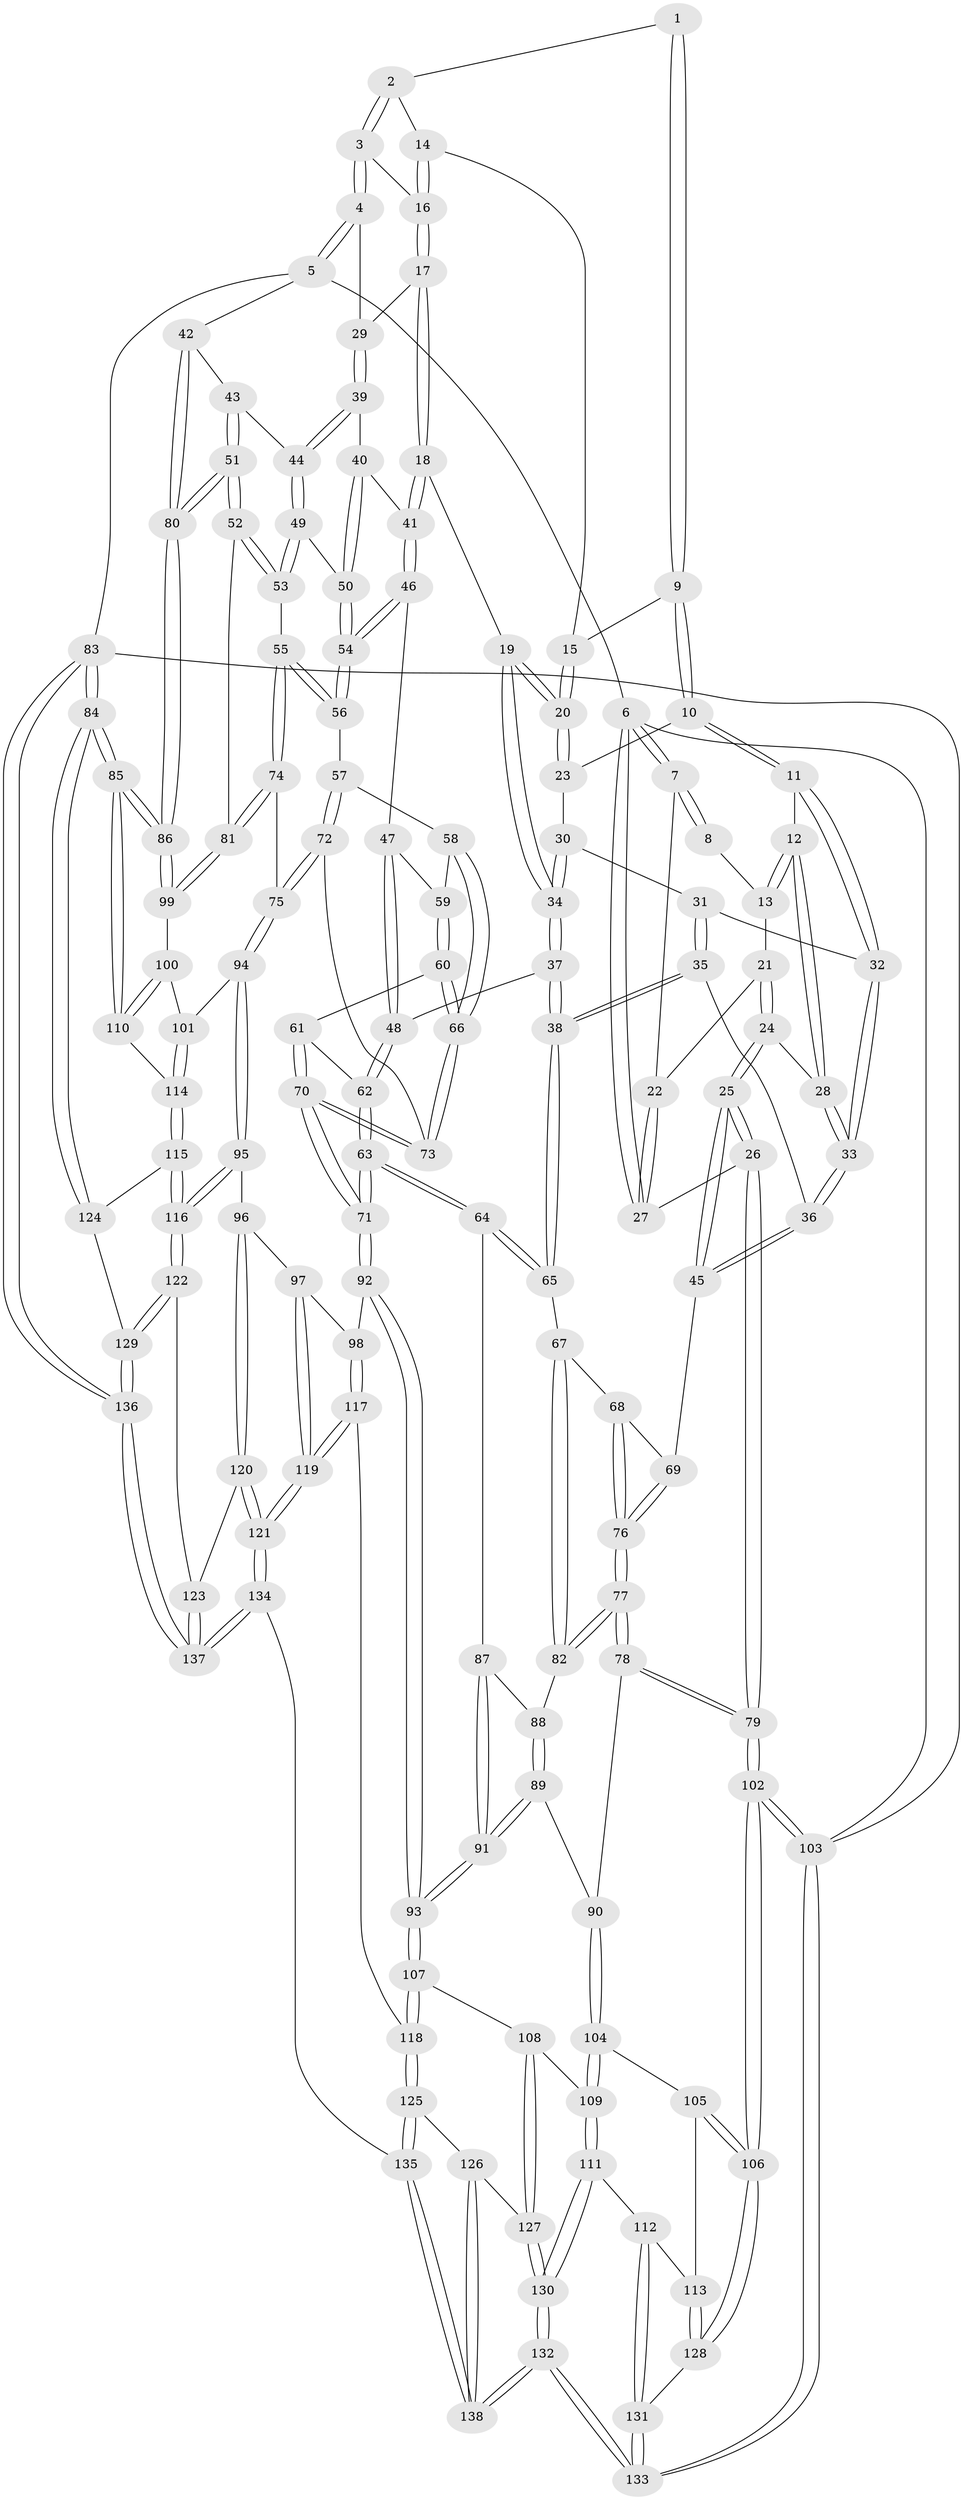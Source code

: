 // Generated by graph-tools (version 1.1) at 2025/11/02/27/25 16:11:58]
// undirected, 138 vertices, 342 edges
graph export_dot {
graph [start="1"]
  node [color=gray90,style=filled];
  1 [pos="+0.3033053005417077+0"];
  2 [pos="+0.5755679465568746+0"];
  3 [pos="+0.8386166443299673+0"];
  4 [pos="+1+0"];
  5 [pos="+1+0"];
  6 [pos="+0+0"];
  7 [pos="+0+0"];
  8 [pos="+0.04668678203922341+0"];
  9 [pos="+0.3157399831316018+0"];
  10 [pos="+0.3158645947652164+0"];
  11 [pos="+0.2296004212226399+0.13092965647608415"];
  12 [pos="+0.22020889970556803+0.13284256249042775"];
  13 [pos="+0.0961966676526321+0.08828187108685481"];
  14 [pos="+0.5476959452332955+0.04720691225406151"];
  15 [pos="+0.5326786204554518+0.06710071077428119"];
  16 [pos="+0.6403680231901097+0.1093921975304095"];
  17 [pos="+0.6412784171051766+0.13329521904312355"];
  18 [pos="+0.5870864420217909+0.21500269628037666"];
  19 [pos="+0.494738470758552+0.20366597429965963"];
  20 [pos="+0.4826632804551355+0.16747581382784224"];
  21 [pos="+0.07534310418732161+0.11293748642061577"];
  22 [pos="+0.03423350950369687+0.111413345874786"];
  23 [pos="+0.3623945548068059+0.060783070002871496"];
  24 [pos="+0.07668177153472092+0.23292528488824846"];
  25 [pos="+0+0.37052505464274166"];
  26 [pos="+0+0.4003598306911991"];
  27 [pos="+0+0.2577515898805273"];
  28 [pos="+0.11712086915875232+0.2235757848496315"];
  29 [pos="+0.8331060959499553+0.16211245206622227"];
  30 [pos="+0.34209062240532917+0.2203721717653477"];
  31 [pos="+0.3220925600510416+0.22848398317125457"];
  32 [pos="+0.2490536518783901+0.17597076919200294"];
  33 [pos="+0.21465051271395852+0.2810738810542851"];
  34 [pos="+0.4760917156005774+0.22674874477503115"];
  35 [pos="+0.296482310733267+0.3693436307918073"];
  36 [pos="+0.23815981526684146+0.3537907654093795"];
  37 [pos="+0.4471429787220168+0.3348565049507699"];
  38 [pos="+0.34587771055488536+0.41025701525303226"];
  39 [pos="+0.8288197117692279+0.18527503485850771"];
  40 [pos="+0.7653734271010688+0.2520893855127724"];
  41 [pos="+0.6457609551733533+0.27672407550953027"];
  42 [pos="+1+0.054236596392001825"];
  43 [pos="+0.931509620206948+0.28279432911242225"];
  44 [pos="+0.9019699623432932+0.28236709612858346"];
  45 [pos="+0.1081055384610632+0.39652481097554204"];
  46 [pos="+0.6382965267181524+0.32662010880189457"];
  47 [pos="+0.6057123369904325+0.378012484342224"];
  48 [pos="+0.5661408863197591+0.4012758537387902"];
  49 [pos="+0.8923347616010261+0.3715294380483249"];
  50 [pos="+0.7908581146572012+0.37740004472911814"];
  51 [pos="+1+0.46173535843314245"];
  52 [pos="+0.9928874994607851+0.4652227792939631"];
  53 [pos="+0.9578368266403274+0.4500513523407782"];
  54 [pos="+0.7638450673815745+0.41623553629197213"];
  55 [pos="+0.8420884960906819+0.48199752672811036"];
  56 [pos="+0.7616798685919723+0.43066954155507775"];
  57 [pos="+0.7603491044485448+0.43207649937413223"];
  58 [pos="+0.7175767232826233+0.43804595466073487"];
  59 [pos="+0.6628757042159111+0.43535844913323124"];
  60 [pos="+0.6467993504905266+0.4949701114527936"];
  61 [pos="+0.6061571497629322+0.4734278025065271"];
  62 [pos="+0.5656671637176759+0.4039840554605625"];
  63 [pos="+0.4722289857392281+0.5594484968523356"];
  64 [pos="+0.42314527840110666+0.5336342780623202"];
  65 [pos="+0.35077654236972244+0.4621874668748163"];
  66 [pos="+0.6555742820564656+0.5142443362910868"];
  67 [pos="+0.3486647363148242+0.4638248448106398"];
  68 [pos="+0.25029665235020504+0.496727999639686"];
  69 [pos="+0.14030310128041054+0.4457961025302145"];
  70 [pos="+0.5238476532934466+0.5995485239662652"];
  71 [pos="+0.5090844332283478+0.6070391133546421"];
  72 [pos="+0.7240926378716847+0.5689217273486885"];
  73 [pos="+0.6644791040478818+0.5492615504298373"];
  74 [pos="+0.8193684009840199+0.5684216835317929"];
  75 [pos="+0.7286802177446882+0.5747298586319058"];
  76 [pos="+0.1750359088857862+0.5581498092094075"];
  77 [pos="+0.17016987262272942+0.5741061380818662"];
  78 [pos="+0.1422361120205452+0.6094195053899634"];
  79 [pos="+0+0.6456799563639293"];
  80 [pos="+1+0.466115696883898"];
  81 [pos="+0.880405466190159+0.6090657580785493"];
  82 [pos="+0.2777429600407374+0.5827385914696339"];
  83 [pos="+1+1"];
  84 [pos="+1+0.9885995746071768"];
  85 [pos="+1+0.7123961554972784"];
  86 [pos="+1+0.49447257784090287"];
  87 [pos="+0.34450895132174003+0.6254794491419833"];
  88 [pos="+0.27886581627131224+0.5933166145594059"];
  89 [pos="+0.25935052888194804+0.6791680689710708"];
  90 [pos="+0.21427779952618042+0.6791776926088071"];
  91 [pos="+0.31714699495173215+0.7110931946308783"];
  92 [pos="+0.5100876568159175+0.6193164074366988"];
  93 [pos="+0.3537619224574575+0.757827681312633"];
  94 [pos="+0.7217473600338703+0.6749079367897354"];
  95 [pos="+0.6713713565903493+0.7534701595828494"];
  96 [pos="+0.6531714017215593+0.7584882055918664"];
  97 [pos="+0.6477625445991921+0.7575010320579784"];
  98 [pos="+0.5984622135010726+0.742186934006414"];
  99 [pos="+0.8887981384132854+0.6469799458128473"];
  100 [pos="+0.8900872294583251+0.6696193550872381"];
  101 [pos="+0.884133997364095+0.6778913499715626"];
  102 [pos="+0+0.7090737586636526"];
  103 [pos="+0+1"];
  104 [pos="+0.2003812036435542+0.7085543646688448"];
  105 [pos="+0.18186018265606535+0.720345564430179"];
  106 [pos="+0+0.7252530643119559"];
  107 [pos="+0.3537699393176277+0.7858246610336848"];
  108 [pos="+0.3054306502659417+0.8152431573696767"];
  109 [pos="+0.22403519693079466+0.8439143059316548"];
  110 [pos="+1+0.7105203624168744"];
  111 [pos="+0.20605794069652164+0.8580853322019896"];
  112 [pos="+0.17312204248746035+0.852184417573267"];
  113 [pos="+0.11014222930185469+0.8190280749806929"];
  114 [pos="+0.867152752074313+0.7995658841669839"];
  115 [pos="+0.865417857402054+0.8035866042815354"];
  116 [pos="+0.8116323574226161+0.8261478088077017"];
  117 [pos="+0.4603710187175683+0.8615175409378107"];
  118 [pos="+0.427721549456987+0.8518953927468438"];
  119 [pos="+0.5286775678972537+0.9857693078136597"];
  120 [pos="+0.6626244163284609+0.9484238537120633"];
  121 [pos="+0.5629144442321387+1"];
  122 [pos="+0.7995524687682438+0.8908535391731377"];
  123 [pos="+0.7322417882577137+0.9360568160166348"];
  124 [pos="+0.9078585100458199+0.8371980221107017"];
  125 [pos="+0.3661016514107087+0.9365565834861177"];
  126 [pos="+0.3329110480696919+0.951238727995644"];
  127 [pos="+0.315628054553191+0.940103431113231"];
  128 [pos="+0+0.7889173593682495"];
  129 [pos="+0.9063051815220534+1"];
  130 [pos="+0.22262271561555189+0.9339557404795453"];
  131 [pos="+0.10040882832833975+0.9584350465726849"];
  132 [pos="+0.13755901202854368+1"];
  133 [pos="+0.10294405813098616+1"];
  134 [pos="+0.5486709959252375+1"];
  135 [pos="+0.5315527793819836+1"];
  136 [pos="+1+1"];
  137 [pos="+1+1"];
  138 [pos="+0.27469562535190944+1"];
  1 -- 2;
  1 -- 9;
  1 -- 9;
  2 -- 3;
  2 -- 3;
  2 -- 14;
  3 -- 4;
  3 -- 4;
  3 -- 16;
  4 -- 5;
  4 -- 5;
  4 -- 29;
  5 -- 6;
  5 -- 42;
  5 -- 83;
  6 -- 7;
  6 -- 7;
  6 -- 27;
  6 -- 27;
  6 -- 103;
  7 -- 8;
  7 -- 8;
  7 -- 22;
  8 -- 13;
  9 -- 10;
  9 -- 10;
  9 -- 15;
  10 -- 11;
  10 -- 11;
  10 -- 23;
  11 -- 12;
  11 -- 32;
  11 -- 32;
  12 -- 13;
  12 -- 13;
  12 -- 28;
  12 -- 28;
  13 -- 21;
  14 -- 15;
  14 -- 16;
  14 -- 16;
  15 -- 20;
  15 -- 20;
  16 -- 17;
  16 -- 17;
  17 -- 18;
  17 -- 18;
  17 -- 29;
  18 -- 19;
  18 -- 41;
  18 -- 41;
  19 -- 20;
  19 -- 20;
  19 -- 34;
  19 -- 34;
  20 -- 23;
  20 -- 23;
  21 -- 22;
  21 -- 24;
  21 -- 24;
  22 -- 27;
  22 -- 27;
  23 -- 30;
  24 -- 25;
  24 -- 25;
  24 -- 28;
  25 -- 26;
  25 -- 26;
  25 -- 45;
  25 -- 45;
  26 -- 27;
  26 -- 79;
  26 -- 79;
  28 -- 33;
  28 -- 33;
  29 -- 39;
  29 -- 39;
  30 -- 31;
  30 -- 34;
  30 -- 34;
  31 -- 32;
  31 -- 35;
  31 -- 35;
  32 -- 33;
  32 -- 33;
  33 -- 36;
  33 -- 36;
  34 -- 37;
  34 -- 37;
  35 -- 36;
  35 -- 38;
  35 -- 38;
  36 -- 45;
  36 -- 45;
  37 -- 38;
  37 -- 38;
  37 -- 48;
  38 -- 65;
  38 -- 65;
  39 -- 40;
  39 -- 44;
  39 -- 44;
  40 -- 41;
  40 -- 50;
  40 -- 50;
  41 -- 46;
  41 -- 46;
  42 -- 43;
  42 -- 80;
  42 -- 80;
  43 -- 44;
  43 -- 51;
  43 -- 51;
  44 -- 49;
  44 -- 49;
  45 -- 69;
  46 -- 47;
  46 -- 54;
  46 -- 54;
  47 -- 48;
  47 -- 48;
  47 -- 59;
  48 -- 62;
  48 -- 62;
  49 -- 50;
  49 -- 53;
  49 -- 53;
  50 -- 54;
  50 -- 54;
  51 -- 52;
  51 -- 52;
  51 -- 80;
  51 -- 80;
  52 -- 53;
  52 -- 53;
  52 -- 81;
  53 -- 55;
  54 -- 56;
  54 -- 56;
  55 -- 56;
  55 -- 56;
  55 -- 74;
  55 -- 74;
  56 -- 57;
  57 -- 58;
  57 -- 72;
  57 -- 72;
  58 -- 59;
  58 -- 66;
  58 -- 66;
  59 -- 60;
  59 -- 60;
  60 -- 61;
  60 -- 66;
  60 -- 66;
  61 -- 62;
  61 -- 70;
  61 -- 70;
  62 -- 63;
  62 -- 63;
  63 -- 64;
  63 -- 64;
  63 -- 71;
  63 -- 71;
  64 -- 65;
  64 -- 65;
  64 -- 87;
  65 -- 67;
  66 -- 73;
  66 -- 73;
  67 -- 68;
  67 -- 82;
  67 -- 82;
  68 -- 69;
  68 -- 76;
  68 -- 76;
  69 -- 76;
  69 -- 76;
  70 -- 71;
  70 -- 71;
  70 -- 73;
  70 -- 73;
  71 -- 92;
  71 -- 92;
  72 -- 73;
  72 -- 75;
  72 -- 75;
  74 -- 75;
  74 -- 81;
  74 -- 81;
  75 -- 94;
  75 -- 94;
  76 -- 77;
  76 -- 77;
  77 -- 78;
  77 -- 78;
  77 -- 82;
  77 -- 82;
  78 -- 79;
  78 -- 79;
  78 -- 90;
  79 -- 102;
  79 -- 102;
  80 -- 86;
  80 -- 86;
  81 -- 99;
  81 -- 99;
  82 -- 88;
  83 -- 84;
  83 -- 84;
  83 -- 136;
  83 -- 136;
  83 -- 103;
  84 -- 85;
  84 -- 85;
  84 -- 124;
  84 -- 124;
  85 -- 86;
  85 -- 86;
  85 -- 110;
  85 -- 110;
  86 -- 99;
  86 -- 99;
  87 -- 88;
  87 -- 91;
  87 -- 91;
  88 -- 89;
  88 -- 89;
  89 -- 90;
  89 -- 91;
  89 -- 91;
  90 -- 104;
  90 -- 104;
  91 -- 93;
  91 -- 93;
  92 -- 93;
  92 -- 93;
  92 -- 98;
  93 -- 107;
  93 -- 107;
  94 -- 95;
  94 -- 95;
  94 -- 101;
  95 -- 96;
  95 -- 116;
  95 -- 116;
  96 -- 97;
  96 -- 120;
  96 -- 120;
  97 -- 98;
  97 -- 119;
  97 -- 119;
  98 -- 117;
  98 -- 117;
  99 -- 100;
  100 -- 101;
  100 -- 110;
  100 -- 110;
  101 -- 114;
  101 -- 114;
  102 -- 103;
  102 -- 103;
  102 -- 106;
  102 -- 106;
  103 -- 133;
  103 -- 133;
  104 -- 105;
  104 -- 109;
  104 -- 109;
  105 -- 106;
  105 -- 106;
  105 -- 113;
  106 -- 128;
  106 -- 128;
  107 -- 108;
  107 -- 118;
  107 -- 118;
  108 -- 109;
  108 -- 127;
  108 -- 127;
  109 -- 111;
  109 -- 111;
  110 -- 114;
  111 -- 112;
  111 -- 130;
  111 -- 130;
  112 -- 113;
  112 -- 131;
  112 -- 131;
  113 -- 128;
  113 -- 128;
  114 -- 115;
  114 -- 115;
  115 -- 116;
  115 -- 116;
  115 -- 124;
  116 -- 122;
  116 -- 122;
  117 -- 118;
  117 -- 119;
  117 -- 119;
  118 -- 125;
  118 -- 125;
  119 -- 121;
  119 -- 121;
  120 -- 121;
  120 -- 121;
  120 -- 123;
  121 -- 134;
  121 -- 134;
  122 -- 123;
  122 -- 129;
  122 -- 129;
  123 -- 137;
  123 -- 137;
  124 -- 129;
  125 -- 126;
  125 -- 135;
  125 -- 135;
  126 -- 127;
  126 -- 138;
  126 -- 138;
  127 -- 130;
  127 -- 130;
  128 -- 131;
  129 -- 136;
  129 -- 136;
  130 -- 132;
  130 -- 132;
  131 -- 133;
  131 -- 133;
  132 -- 133;
  132 -- 133;
  132 -- 138;
  132 -- 138;
  134 -- 135;
  134 -- 137;
  134 -- 137;
  135 -- 138;
  135 -- 138;
  136 -- 137;
  136 -- 137;
}
